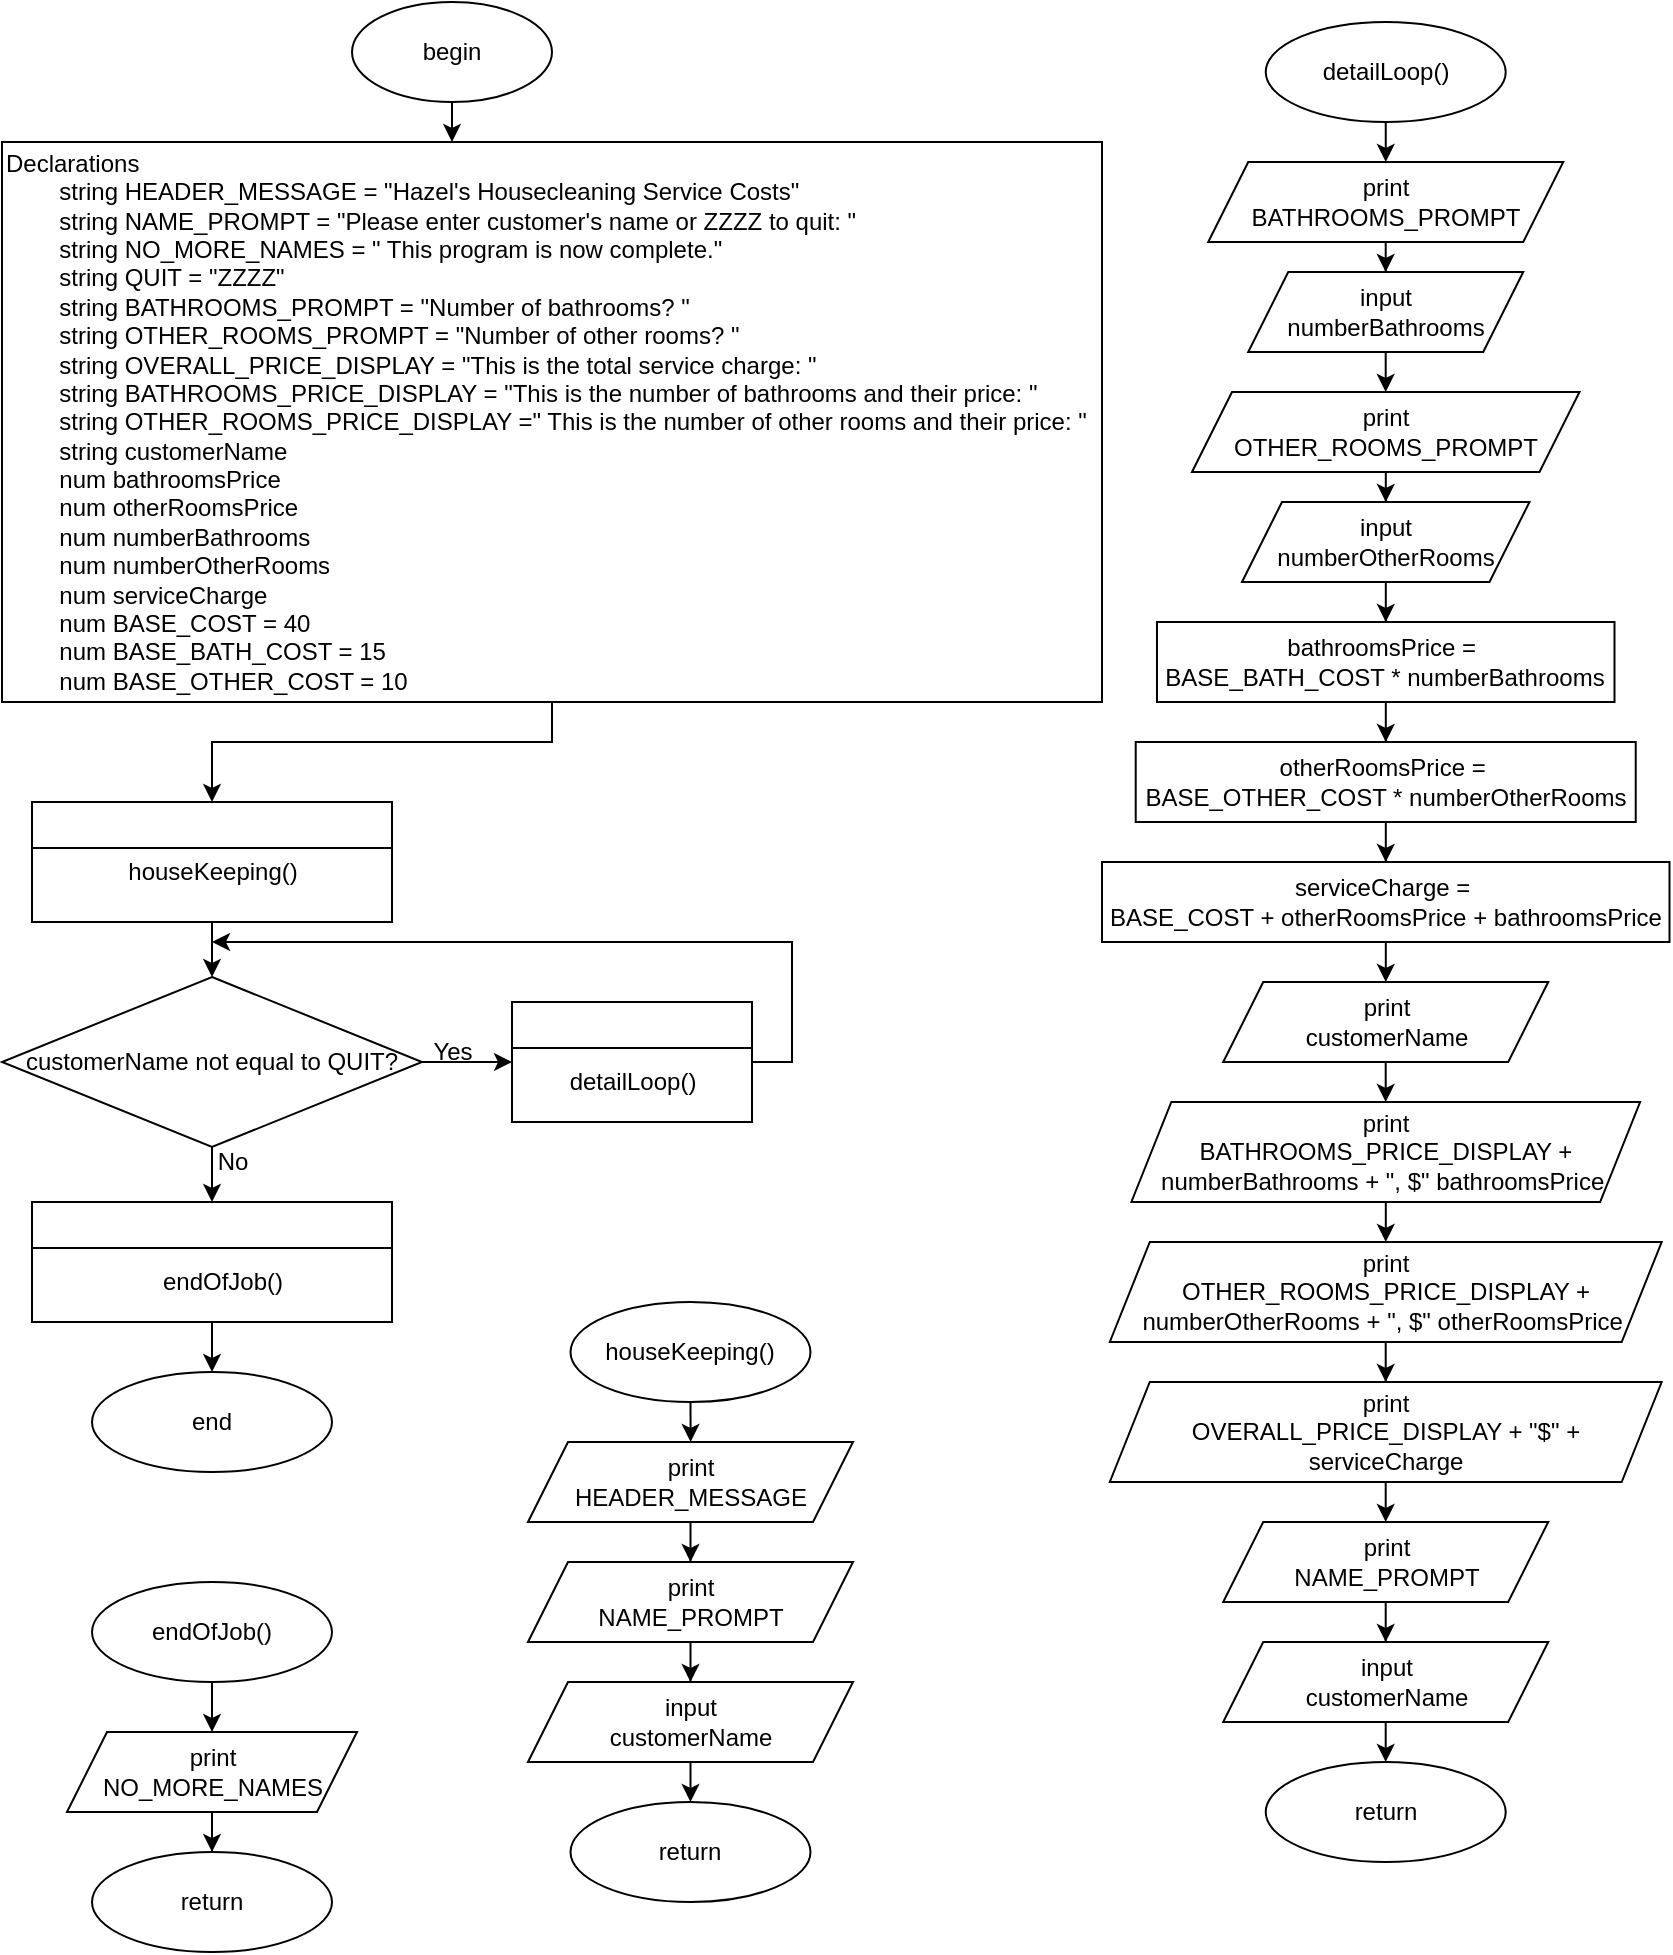 <mxfile version="26.1.1">
  <diagram name="Page-1" id="vuDZ_8uO9_apmF-_QB4K">
    <mxGraphModel dx="472" dy="820" grid="1" gridSize="10" guides="1" tooltips="1" connect="1" arrows="1" fold="1" page="1" pageScale="1" pageWidth="850" pageHeight="1100" math="0" shadow="0">
      <root>
        <mxCell id="0" />
        <mxCell id="1" parent="0" />
        <mxCell id="RBuKfk1jarJv9YZ0i4Ic-3" value="" style="edgeStyle=orthogonalEdgeStyle;rounded=0;orthogonalLoop=1;jettySize=auto;html=1;" parent="1" source="RBuKfk1jarJv9YZ0i4Ic-1" target="RBuKfk1jarJv9YZ0i4Ic-2" edge="1">
          <mxGeometry relative="1" as="geometry">
            <Array as="points">
              <mxPoint x="40" y="130" />
              <mxPoint x="215" y="130" />
            </Array>
          </mxGeometry>
        </mxCell>
        <mxCell id="RBuKfk1jarJv9YZ0i4Ic-1" value="begin" style="ellipse;whiteSpace=wrap;html=1;" parent="1" vertex="1">
          <mxGeometry x="175" y="10" width="100" height="50" as="geometry" />
        </mxCell>
        <mxCell id="RBuKfk1jarJv9YZ0i4Ic-2" value="Declarations&lt;div&gt;&lt;div&gt;&lt;span style=&quot;white-space: pre;&quot;&gt;&#x9;&lt;/span&gt;string HEADER_MESSAGE = &quot;Hazel&#39;s Housecleaning Service Costs&quot;&lt;br&gt;&lt;div&gt;&lt;span style=&quot;white-space: pre;&quot;&gt;&#x9;&lt;/span&gt;string NAME_PROMPT = &quot;Please enter customer&#39;s name or ZZZZ to quit: &quot;&lt;/div&gt;&lt;div&gt;&lt;span style=&quot;white-space: pre;&quot;&gt;&#x9;&lt;/span&gt;string NO_MORE_NAMES&lt;span style=&quot;background-color: transparent; color: light-dark(rgb(0, 0, 0), rgb(255, 255, 255));&quot;&gt;&amp;nbsp;= &quot; This program is now complete.&quot;&lt;/span&gt;&lt;/div&gt;&lt;div&gt;&lt;span style=&quot;white-space: pre;&quot;&gt;&#x9;&lt;/span&gt;string QUIT = &quot;ZZZZ&quot;&lt;/div&gt;&lt;div&gt;&lt;span style=&quot;white-space: pre;&quot;&gt;&#x9;&lt;/span&gt;string BATHROOMS_PROMPT = &quot;Number of bathrooms? &quot;&lt;br&gt;&lt;/div&gt;&lt;div&gt;&lt;span style=&quot;white-space: pre;&quot;&gt;&#x9;&lt;/span&gt;string OTHER_ROOMS_PROMPT = &quot;Number of other rooms? &quot;&lt;br&gt;&lt;/div&gt;&lt;div&gt;&lt;span style=&quot;white-space: pre;&quot;&gt;&#x9;&lt;/span&gt;string OVERALL_PRICE_DISPLAY = &quot;This is the total service charge: &quot;&lt;br&gt;&lt;/div&gt;&lt;div&gt;&lt;span style=&quot;white-space: pre;&quot;&gt;&#x9;&lt;/span&gt;string BATHROOMS_PRICE_DISPLAY = &quot;This is the number of bathrooms and their price: &quot;&lt;br&gt;&lt;/div&gt;&lt;div&gt;&lt;span style=&quot;white-space: pre;&quot;&gt;&#x9;&lt;/span&gt;string OTHER_ROOMS_PRICE_DISPLAY =&quot; This is the number of other rooms and their price: &quot;&lt;br&gt;&lt;/div&gt;&lt;div&gt;&lt;span style=&quot;white-space: pre;&quot;&gt;&#x9;&lt;/span&gt;string customerName&lt;br&gt;&lt;/div&gt;&lt;div&gt;&lt;span style=&quot;white-space: pre;&quot;&gt;&#x9;&lt;/span&gt;num bathroomsPrice&lt;br&gt;&lt;/div&gt;&lt;div&gt;&lt;span style=&quot;white-space: pre;&quot;&gt;&#x9;&lt;/span&gt;num otherRoomsPrice&lt;br&gt;&lt;/div&gt;&lt;div&gt;&lt;span style=&quot;background-color: transparent; color: light-dark(rgb(0, 0, 0), rgb(255, 255, 255));&quot;&gt;&lt;span style=&quot;white-space: pre;&quot;&gt;&#x9;&lt;/span&gt;num numberBathrooms&lt;/span&gt;&lt;/div&gt;&lt;div&gt;&lt;span style=&quot;white-space: pre;&quot;&gt;&#x9;&lt;/span&gt;num numberOtherRooms&lt;br&gt;&lt;/div&gt;&lt;div&gt;&lt;span style=&quot;white-space: pre;&quot;&gt;&#x9;&lt;/span&gt;num serviceCharge&lt;br&gt;&lt;/div&gt;&lt;div&gt;&lt;span style=&quot;white-space: pre;&quot;&gt;&#x9;&lt;/span&gt;num BASE_COST = 40&lt;br&gt;&lt;/div&gt;&lt;div&gt;&lt;span style=&quot;white-space: pre;&quot;&gt;&#x9;&lt;/span&gt;num BASE_BATH_COST = 15&lt;br&gt;&lt;/div&gt;&lt;div&gt;&lt;span style=&quot;white-space: pre;&quot;&gt;&#x9;&lt;/span&gt;num BASE_OTHER_COST = 10&lt;/div&gt;&lt;/div&gt;&lt;/div&gt;" style="rounded=0;whiteSpace=wrap;html=1;align=left;" parent="1" vertex="1">
          <mxGeometry y="80" width="550" height="280" as="geometry" />
        </mxCell>
        <mxCell id="RBuKfk1jarJv9YZ0i4Ic-4" style="edgeStyle=orthogonalEdgeStyle;rounded=0;orthogonalLoop=1;jettySize=auto;html=1;exitX=0.5;exitY=1;exitDx=0;exitDy=0;" parent="1" source="RBuKfk1jarJv9YZ0i4Ic-1" target="RBuKfk1jarJv9YZ0i4Ic-1" edge="1">
          <mxGeometry relative="1" as="geometry" />
        </mxCell>
        <mxCell id="RBuKfk1jarJv9YZ0i4Ic-25" value="" style="edgeStyle=orthogonalEdgeStyle;rounded=0;orthogonalLoop=1;jettySize=auto;html=1;" parent="1" source="RBuKfk1jarJv9YZ0i4Ic-6" target="RBuKfk1jarJv9YZ0i4Ic-24" edge="1">
          <mxGeometry relative="1" as="geometry" />
        </mxCell>
        <mxCell id="RBuKfk1jarJv9YZ0i4Ic-6" value="" style="swimlane;whiteSpace=wrap;html=1;" parent="1" vertex="1">
          <mxGeometry x="15" y="410" width="180" height="60" as="geometry" />
        </mxCell>
        <mxCell id="RBuKfk1jarJv9YZ0i4Ic-23" value="houseKeeping()" style="text;html=1;align=center;verticalAlign=middle;resizable=0;points=[];autosize=1;strokeColor=none;fillColor=none;" parent="RBuKfk1jarJv9YZ0i4Ic-6" vertex="1">
          <mxGeometry x="35" y="20" width="110" height="30" as="geometry" />
        </mxCell>
        <mxCell id="RBuKfk1jarJv9YZ0i4Ic-13" value="" style="edgeStyle=orthogonalEdgeStyle;rounded=0;orthogonalLoop=1;jettySize=auto;html=1;" parent="1" source="RBuKfk1jarJv9YZ0i4Ic-10" target="RBuKfk1jarJv9YZ0i4Ic-12" edge="1">
          <mxGeometry relative="1" as="geometry" />
        </mxCell>
        <mxCell id="RBuKfk1jarJv9YZ0i4Ic-10" value="houseKeeping()" style="ellipse;whiteSpace=wrap;html=1;" parent="1" vertex="1">
          <mxGeometry x="284.25" y="660" width="120" height="50" as="geometry" />
        </mxCell>
        <mxCell id="RBuKfk1jarJv9YZ0i4Ic-85" value="" style="edgeStyle=orthogonalEdgeStyle;rounded=0;orthogonalLoop=1;jettySize=auto;html=1;" parent="1" source="RBuKfk1jarJv9YZ0i4Ic-12" target="RBuKfk1jarJv9YZ0i4Ic-81" edge="1">
          <mxGeometry relative="1" as="geometry" />
        </mxCell>
        <mxCell id="RBuKfk1jarJv9YZ0i4Ic-12" value="print&lt;div&gt;HEADER_MESSAGE&lt;/div&gt;" style="shape=parallelogram;perimeter=parallelogramPerimeter;whiteSpace=wrap;html=1;fixedSize=1;" parent="1" vertex="1">
          <mxGeometry x="263" y="730" width="162.5" height="40" as="geometry" />
        </mxCell>
        <mxCell id="RBuKfk1jarJv9YZ0i4Ic-27" style="edgeStyle=orthogonalEdgeStyle;rounded=0;orthogonalLoop=1;jettySize=auto;html=1;entryX=0;entryY=0.5;entryDx=0;entryDy=0;" parent="1" source="RBuKfk1jarJv9YZ0i4Ic-24" target="RBuKfk1jarJv9YZ0i4Ic-26" edge="1">
          <mxGeometry relative="1" as="geometry" />
        </mxCell>
        <mxCell id="RBuKfk1jarJv9YZ0i4Ic-62" value="" style="edgeStyle=orthogonalEdgeStyle;rounded=0;orthogonalLoop=1;jettySize=auto;html=1;entryX=0.5;entryY=0;entryDx=0;entryDy=0;" parent="1" source="RBuKfk1jarJv9YZ0i4Ic-24" target="RBuKfk1jarJv9YZ0i4Ic-60" edge="1">
          <mxGeometry relative="1" as="geometry">
            <mxPoint x="105" y="600" as="targetPoint" />
          </mxGeometry>
        </mxCell>
        <mxCell id="RBuKfk1jarJv9YZ0i4Ic-24" value="customerName not equal to QUIT?" style="rhombus;whiteSpace=wrap;html=1;" parent="1" vertex="1">
          <mxGeometry y="497.5" width="210" height="85" as="geometry" />
        </mxCell>
        <mxCell id="RBuKfk1jarJv9YZ0i4Ic-26" value="" style="swimlane;whiteSpace=wrap;html=1;" parent="1" vertex="1">
          <mxGeometry x="255" y="510" width="120" height="60" as="geometry" />
        </mxCell>
        <mxCell id="RBuKfk1jarJv9YZ0i4Ic-33" value="detailLoop()" style="text;html=1;align=center;verticalAlign=middle;resizable=0;points=[];autosize=1;strokeColor=none;fillColor=none;" parent="RBuKfk1jarJv9YZ0i4Ic-26" vertex="1">
          <mxGeometry x="15" y="25" width="90" height="30" as="geometry" />
        </mxCell>
        <mxCell id="RBuKfk1jarJv9YZ0i4Ic-30" value="Yes" style="text;html=1;align=center;verticalAlign=middle;resizable=0;points=[];autosize=1;strokeColor=none;fillColor=none;" parent="1" vertex="1">
          <mxGeometry x="205" y="520" width="40" height="30" as="geometry" />
        </mxCell>
        <mxCell id="RBuKfk1jarJv9YZ0i4Ic-31" value="return" style="ellipse;whiteSpace=wrap;html=1;" parent="1" vertex="1">
          <mxGeometry x="284.25" y="910" width="120" height="50" as="geometry" />
        </mxCell>
        <mxCell id="RBuKfk1jarJv9YZ0i4Ic-39" value="" style="edgeStyle=orthogonalEdgeStyle;rounded=0;orthogonalLoop=1;jettySize=auto;html=1;" parent="1" source="RBuKfk1jarJv9YZ0i4Ic-34" target="RBuKfk1jarJv9YZ0i4Ic-35" edge="1">
          <mxGeometry relative="1" as="geometry" />
        </mxCell>
        <mxCell id="RBuKfk1jarJv9YZ0i4Ic-34" value="detailLoop()" style="ellipse;whiteSpace=wrap;html=1;" parent="1" vertex="1">
          <mxGeometry x="631.87" y="20" width="120" height="50" as="geometry" />
        </mxCell>
        <mxCell id="RBuKfk1jarJv9YZ0i4Ic-41" value="" style="edgeStyle=orthogonalEdgeStyle;rounded=0;orthogonalLoop=1;jettySize=auto;html=1;" parent="1" source="RBuKfk1jarJv9YZ0i4Ic-35" target="RBuKfk1jarJv9YZ0i4Ic-40" edge="1">
          <mxGeometry relative="1" as="geometry" />
        </mxCell>
        <mxCell id="RBuKfk1jarJv9YZ0i4Ic-35" value="print&lt;div&gt;BATHROOMS_PROMPT&lt;/div&gt;" style="shape=parallelogram;perimeter=parallelogramPerimeter;whiteSpace=wrap;html=1;fixedSize=1;" parent="1" vertex="1">
          <mxGeometry x="603.12" y="90" width="177.5" height="40" as="geometry" />
        </mxCell>
        <mxCell id="RBuKfk1jarJv9YZ0i4Ic-43" value="" style="edgeStyle=orthogonalEdgeStyle;rounded=0;orthogonalLoop=1;jettySize=auto;html=1;" parent="1" source="RBuKfk1jarJv9YZ0i4Ic-40" target="RBuKfk1jarJv9YZ0i4Ic-42" edge="1">
          <mxGeometry relative="1" as="geometry" />
        </mxCell>
        <mxCell id="RBuKfk1jarJv9YZ0i4Ic-40" value="input&lt;br&gt;&lt;div&gt;numberBathrooms&lt;/div&gt;" style="shape=parallelogram;perimeter=parallelogramPerimeter;whiteSpace=wrap;html=1;fixedSize=1;" parent="1" vertex="1">
          <mxGeometry x="623.12" y="145" width="137.5" height="40" as="geometry" />
        </mxCell>
        <mxCell id="RBuKfk1jarJv9YZ0i4Ic-45" value="" style="edgeStyle=orthogonalEdgeStyle;rounded=0;orthogonalLoop=1;jettySize=auto;html=1;" parent="1" source="RBuKfk1jarJv9YZ0i4Ic-42" target="RBuKfk1jarJv9YZ0i4Ic-44" edge="1">
          <mxGeometry relative="1" as="geometry" />
        </mxCell>
        <mxCell id="RBuKfk1jarJv9YZ0i4Ic-42" value="print&lt;div&gt;OTHER_ROOMS_PROMPT&lt;/div&gt;" style="shape=parallelogram;perimeter=parallelogramPerimeter;whiteSpace=wrap;html=1;fixedSize=1;" parent="1" vertex="1">
          <mxGeometry x="595" y="205" width="193.75" height="40" as="geometry" />
        </mxCell>
        <mxCell id="RBuKfk1jarJv9YZ0i4Ic-91" value="" style="edgeStyle=orthogonalEdgeStyle;rounded=0;orthogonalLoop=1;jettySize=auto;html=1;" parent="1" source="RBuKfk1jarJv9YZ0i4Ic-44" target="RBuKfk1jarJv9YZ0i4Ic-77" edge="1">
          <mxGeometry relative="1" as="geometry" />
        </mxCell>
        <mxCell id="RBuKfk1jarJv9YZ0i4Ic-44" value="input&lt;br&gt;&lt;div&gt;numberOtherRooms&lt;/div&gt;" style="shape=parallelogram;perimeter=parallelogramPerimeter;whiteSpace=wrap;html=1;fixedSize=1;" parent="1" vertex="1">
          <mxGeometry x="620" y="260" width="143.75" height="40" as="geometry" />
        </mxCell>
        <mxCell id="RBuKfk1jarJv9YZ0i4Ic-72" value="" style="edgeStyle=orthogonalEdgeStyle;rounded=0;orthogonalLoop=1;jettySize=auto;html=1;" parent="1" source="RBuKfk1jarJv9YZ0i4Ic-60" target="RBuKfk1jarJv9YZ0i4Ic-71" edge="1">
          <mxGeometry relative="1" as="geometry" />
        </mxCell>
        <mxCell id="RBuKfk1jarJv9YZ0i4Ic-60" value="" style="swimlane;whiteSpace=wrap;html=1;" parent="1" vertex="1">
          <mxGeometry x="15" y="610" width="180" height="60" as="geometry" />
        </mxCell>
        <mxCell id="RBuKfk1jarJv9YZ0i4Ic-63" value="endOfJob()" style="text;html=1;align=center;verticalAlign=middle;resizable=0;points=[];autosize=1;strokeColor=none;fillColor=none;" parent="RBuKfk1jarJv9YZ0i4Ic-60" vertex="1">
          <mxGeometry x="55" y="25" width="80" height="30" as="geometry" />
        </mxCell>
        <mxCell id="RBuKfk1jarJv9YZ0i4Ic-65" value="No" style="text;html=1;align=center;verticalAlign=middle;resizable=0;points=[];autosize=1;strokeColor=none;fillColor=none;" parent="1" vertex="1">
          <mxGeometry x="95" y="575" width="40" height="30" as="geometry" />
        </mxCell>
        <mxCell id="RBuKfk1jarJv9YZ0i4Ic-68" value="" style="edgeStyle=orthogonalEdgeStyle;rounded=0;orthogonalLoop=1;jettySize=auto;html=1;" parent="1" source="RBuKfk1jarJv9YZ0i4Ic-66" target="RBuKfk1jarJv9YZ0i4Ic-67" edge="1">
          <mxGeometry relative="1" as="geometry" />
        </mxCell>
        <mxCell id="RBuKfk1jarJv9YZ0i4Ic-66" value="endOfJob()" style="ellipse;whiteSpace=wrap;html=1;" parent="1" vertex="1">
          <mxGeometry x="45" y="800" width="120" height="50" as="geometry" />
        </mxCell>
        <mxCell id="RBuKfk1jarJv9YZ0i4Ic-70" value="" style="edgeStyle=orthogonalEdgeStyle;rounded=0;orthogonalLoop=1;jettySize=auto;html=1;" parent="1" source="RBuKfk1jarJv9YZ0i4Ic-67" target="RBuKfk1jarJv9YZ0i4Ic-69" edge="1">
          <mxGeometry relative="1" as="geometry" />
        </mxCell>
        <mxCell id="RBuKfk1jarJv9YZ0i4Ic-67" value="print&lt;div&gt;NO_MORE_NAMES&lt;/div&gt;" style="shape=parallelogram;perimeter=parallelogramPerimeter;whiteSpace=wrap;html=1;fixedSize=1;" parent="1" vertex="1">
          <mxGeometry x="32.5" y="875" width="145" height="40" as="geometry" />
        </mxCell>
        <mxCell id="RBuKfk1jarJv9YZ0i4Ic-69" value="return" style="ellipse;whiteSpace=wrap;html=1;" parent="1" vertex="1">
          <mxGeometry x="45" y="935" width="120" height="50" as="geometry" />
        </mxCell>
        <mxCell id="RBuKfk1jarJv9YZ0i4Ic-71" value="end" style="ellipse;whiteSpace=wrap;html=1;" parent="1" vertex="1">
          <mxGeometry x="45" y="695" width="120" height="50" as="geometry" />
        </mxCell>
        <mxCell id="RBuKfk1jarJv9YZ0i4Ic-92" value="" style="edgeStyle=orthogonalEdgeStyle;rounded=0;orthogonalLoop=1;jettySize=auto;html=1;" parent="1" source="RBuKfk1jarJv9YZ0i4Ic-77" target="RBuKfk1jarJv9YZ0i4Ic-78" edge="1">
          <mxGeometry relative="1" as="geometry" />
        </mxCell>
        <mxCell id="RBuKfk1jarJv9YZ0i4Ic-77" value="bathroomsPrice =&amp;nbsp;&lt;div&gt;BASE_BATH_COST * numberBathrooms&lt;/div&gt;" style="rounded=0;whiteSpace=wrap;html=1;" parent="1" vertex="1">
          <mxGeometry x="577.49" y="320" width="228.76" height="40" as="geometry" />
        </mxCell>
        <mxCell id="RBuKfk1jarJv9YZ0i4Ic-89" value="" style="edgeStyle=orthogonalEdgeStyle;rounded=0;orthogonalLoop=1;jettySize=auto;html=1;" parent="1" source="RBuKfk1jarJv9YZ0i4Ic-78" target="RBuKfk1jarJv9YZ0i4Ic-88" edge="1">
          <mxGeometry relative="1" as="geometry" />
        </mxCell>
        <mxCell id="RBuKfk1jarJv9YZ0i4Ic-78" value="otherRoomsPrice =&amp;nbsp;&lt;div&gt;BASE_OTHER_COST * numberOtherRooms&lt;/div&gt;" style="rounded=0;whiteSpace=wrap;html=1;" parent="1" vertex="1">
          <mxGeometry x="566.86" y="380" width="250" height="40" as="geometry" />
        </mxCell>
        <mxCell id="RBuKfk1jarJv9YZ0i4Ic-80" value="" style="endArrow=classic;html=1;rounded=0;" parent="1" edge="1">
          <mxGeometry width="50" height="50" relative="1" as="geometry">
            <mxPoint x="375" y="540" as="sourcePoint" />
            <mxPoint x="105" y="480" as="targetPoint" />
            <Array as="points">
              <mxPoint x="395" y="540" />
              <mxPoint x="395" y="480" />
            </Array>
          </mxGeometry>
        </mxCell>
        <mxCell id="RBuKfk1jarJv9YZ0i4Ic-86" value="" style="edgeStyle=orthogonalEdgeStyle;rounded=0;orthogonalLoop=1;jettySize=auto;html=1;" parent="1" source="RBuKfk1jarJv9YZ0i4Ic-81" target="RBuKfk1jarJv9YZ0i4Ic-82" edge="1">
          <mxGeometry relative="1" as="geometry" />
        </mxCell>
        <mxCell id="RBuKfk1jarJv9YZ0i4Ic-81" value="print&lt;div&gt;NAME_PROMPT&lt;/div&gt;" style="shape=parallelogram;perimeter=parallelogramPerimeter;whiteSpace=wrap;html=1;fixedSize=1;" parent="1" vertex="1">
          <mxGeometry x="263" y="790" width="162.5" height="40" as="geometry" />
        </mxCell>
        <mxCell id="RBuKfk1jarJv9YZ0i4Ic-87" value="" style="edgeStyle=orthogonalEdgeStyle;rounded=0;orthogonalLoop=1;jettySize=auto;html=1;" parent="1" source="RBuKfk1jarJv9YZ0i4Ic-82" target="RBuKfk1jarJv9YZ0i4Ic-31" edge="1">
          <mxGeometry relative="1" as="geometry" />
        </mxCell>
        <mxCell id="RBuKfk1jarJv9YZ0i4Ic-82" value="input&lt;div&gt;customerName&lt;/div&gt;" style="shape=parallelogram;perimeter=parallelogramPerimeter;whiteSpace=wrap;html=1;fixedSize=1;" parent="1" vertex="1">
          <mxGeometry x="263" y="850" width="162.5" height="40" as="geometry" />
        </mxCell>
        <mxCell id="RBuKfk1jarJv9YZ0i4Ic-95" value="" style="edgeStyle=orthogonalEdgeStyle;rounded=0;orthogonalLoop=1;jettySize=auto;html=1;" parent="1" source="RBuKfk1jarJv9YZ0i4Ic-88" target="RBuKfk1jarJv9YZ0i4Ic-94" edge="1">
          <mxGeometry relative="1" as="geometry" />
        </mxCell>
        <mxCell id="RBuKfk1jarJv9YZ0i4Ic-88" value="serviceCharge =&amp;nbsp;&lt;div&gt;BASE_COST + otherRoomsPrice + bathroomsPrice&lt;/div&gt;" style="rounded=0;whiteSpace=wrap;html=1;" parent="1" vertex="1">
          <mxGeometry x="550" y="440" width="283.75" height="40" as="geometry" />
        </mxCell>
        <mxCell id="RBuKfk1jarJv9YZ0i4Ic-98" value="" style="edgeStyle=orthogonalEdgeStyle;rounded=0;orthogonalLoop=1;jettySize=auto;html=1;" parent="1" source="RBuKfk1jarJv9YZ0i4Ic-90" target="RBuKfk1jarJv9YZ0i4Ic-97" edge="1">
          <mxGeometry relative="1" as="geometry" />
        </mxCell>
        <mxCell id="RBuKfk1jarJv9YZ0i4Ic-90" value="print&lt;div&gt;&lt;span style=&quot;background-color: transparent; color: light-dark(rgb(0, 0, 0), rgb(255, 255, 255));&quot;&gt;BATHROOMS_PRICE_DISPLAY + numberBathrooms + &quot;, $&quot; bathroomsPrice&amp;nbsp;&lt;/span&gt;&lt;/div&gt;" style="shape=parallelogram;perimeter=parallelogramPerimeter;whiteSpace=wrap;html=1;fixedSize=1;" parent="1" vertex="1">
          <mxGeometry x="564.68" y="560" width="254.38" height="50" as="geometry" />
        </mxCell>
        <mxCell id="RBuKfk1jarJv9YZ0i4Ic-96" value="" style="edgeStyle=orthogonalEdgeStyle;rounded=0;orthogonalLoop=1;jettySize=auto;html=1;" parent="1" source="RBuKfk1jarJv9YZ0i4Ic-94" target="RBuKfk1jarJv9YZ0i4Ic-90" edge="1">
          <mxGeometry relative="1" as="geometry" />
        </mxCell>
        <mxCell id="RBuKfk1jarJv9YZ0i4Ic-94" value="print&lt;br&gt;&lt;div&gt;customerName&lt;/div&gt;" style="shape=parallelogram;perimeter=parallelogramPerimeter;whiteSpace=wrap;html=1;fixedSize=1;" parent="1" vertex="1">
          <mxGeometry x="610.62" y="500" width="162.5" height="40" as="geometry" />
        </mxCell>
        <mxCell id="RBuKfk1jarJv9YZ0i4Ic-100" value="" style="edgeStyle=orthogonalEdgeStyle;rounded=0;orthogonalLoop=1;jettySize=auto;html=1;" parent="1" source="RBuKfk1jarJv9YZ0i4Ic-97" target="RBuKfk1jarJv9YZ0i4Ic-99" edge="1">
          <mxGeometry relative="1" as="geometry" />
        </mxCell>
        <mxCell id="RBuKfk1jarJv9YZ0i4Ic-97" value="print&lt;div&gt;&lt;span style=&quot;background-color: transparent; color: light-dark(rgb(0, 0, 0), rgb(255, 255, 255));&quot;&gt;OTHER_ROOMS_PRICE_DISPLAY + numberOtherRooms + &quot;, $&quot; otherRoomsPrice&amp;nbsp;&lt;/span&gt;&lt;/div&gt;" style="shape=parallelogram;perimeter=parallelogramPerimeter;whiteSpace=wrap;html=1;fixedSize=1;" parent="1" vertex="1">
          <mxGeometry x="553.9" y="630" width="275.94" height="50" as="geometry" />
        </mxCell>
        <mxCell id="RBuKfk1jarJv9YZ0i4Ic-105" value="" style="edgeStyle=orthogonalEdgeStyle;rounded=0;orthogonalLoop=1;jettySize=auto;html=1;" parent="1" source="RBuKfk1jarJv9YZ0i4Ic-99" target="RBuKfk1jarJv9YZ0i4Ic-101" edge="1">
          <mxGeometry relative="1" as="geometry" />
        </mxCell>
        <mxCell id="RBuKfk1jarJv9YZ0i4Ic-99" value="print&lt;div&gt;&lt;span style=&quot;background-color: transparent; color: light-dark(rgb(0, 0, 0), rgb(255, 255, 255));&quot;&gt;OVERALL_PRICE_DISPLAY + &quot;$&quot; + serviceCharge&lt;/span&gt;&lt;/div&gt;" style="shape=parallelogram;perimeter=parallelogramPerimeter;whiteSpace=wrap;html=1;fixedSize=1;" parent="1" vertex="1">
          <mxGeometry x="553.89" y="700" width="275.94" height="50" as="geometry" />
        </mxCell>
        <mxCell id="RBuKfk1jarJv9YZ0i4Ic-106" value="" style="edgeStyle=orthogonalEdgeStyle;rounded=0;orthogonalLoop=1;jettySize=auto;html=1;" parent="1" source="RBuKfk1jarJv9YZ0i4Ic-101" target="RBuKfk1jarJv9YZ0i4Ic-102" edge="1">
          <mxGeometry relative="1" as="geometry" />
        </mxCell>
        <mxCell id="RBuKfk1jarJv9YZ0i4Ic-101" value="print&lt;div&gt;NAME_PROMPT&lt;/div&gt;" style="shape=parallelogram;perimeter=parallelogramPerimeter;whiteSpace=wrap;html=1;fixedSize=1;" parent="1" vertex="1">
          <mxGeometry x="610.61" y="770" width="162.5" height="40" as="geometry" />
        </mxCell>
        <mxCell id="RBuKfk1jarJv9YZ0i4Ic-107" value="" style="edgeStyle=orthogonalEdgeStyle;rounded=0;orthogonalLoop=1;jettySize=auto;html=1;" parent="1" source="RBuKfk1jarJv9YZ0i4Ic-102" target="RBuKfk1jarJv9YZ0i4Ic-103" edge="1">
          <mxGeometry relative="1" as="geometry" />
        </mxCell>
        <mxCell id="RBuKfk1jarJv9YZ0i4Ic-102" value="input&lt;div&gt;customerName&lt;/div&gt;" style="shape=parallelogram;perimeter=parallelogramPerimeter;whiteSpace=wrap;html=1;fixedSize=1;" parent="1" vertex="1">
          <mxGeometry x="610.61" y="830" width="162.5" height="40" as="geometry" />
        </mxCell>
        <mxCell id="RBuKfk1jarJv9YZ0i4Ic-103" value="return" style="ellipse;whiteSpace=wrap;html=1;" parent="1" vertex="1">
          <mxGeometry x="631.87" y="890" width="120" height="50" as="geometry" />
        </mxCell>
        <mxCell id="5clqC6riAzF0uxc9vkVj-1" value="" style="endArrow=classic;html=1;rounded=0;exitX=0.5;exitY=1;exitDx=0;exitDy=0;entryX=0.5;entryY=0;entryDx=0;entryDy=0;" parent="1" source="RBuKfk1jarJv9YZ0i4Ic-2" target="RBuKfk1jarJv9YZ0i4Ic-6" edge="1">
          <mxGeometry width="50" height="50" relative="1" as="geometry">
            <mxPoint x="290" y="440" as="sourcePoint" />
            <mxPoint x="340" y="390" as="targetPoint" />
            <Array as="points">
              <mxPoint x="275" y="380" />
              <mxPoint x="105" y="380" />
            </Array>
          </mxGeometry>
        </mxCell>
      </root>
    </mxGraphModel>
  </diagram>
</mxfile>
